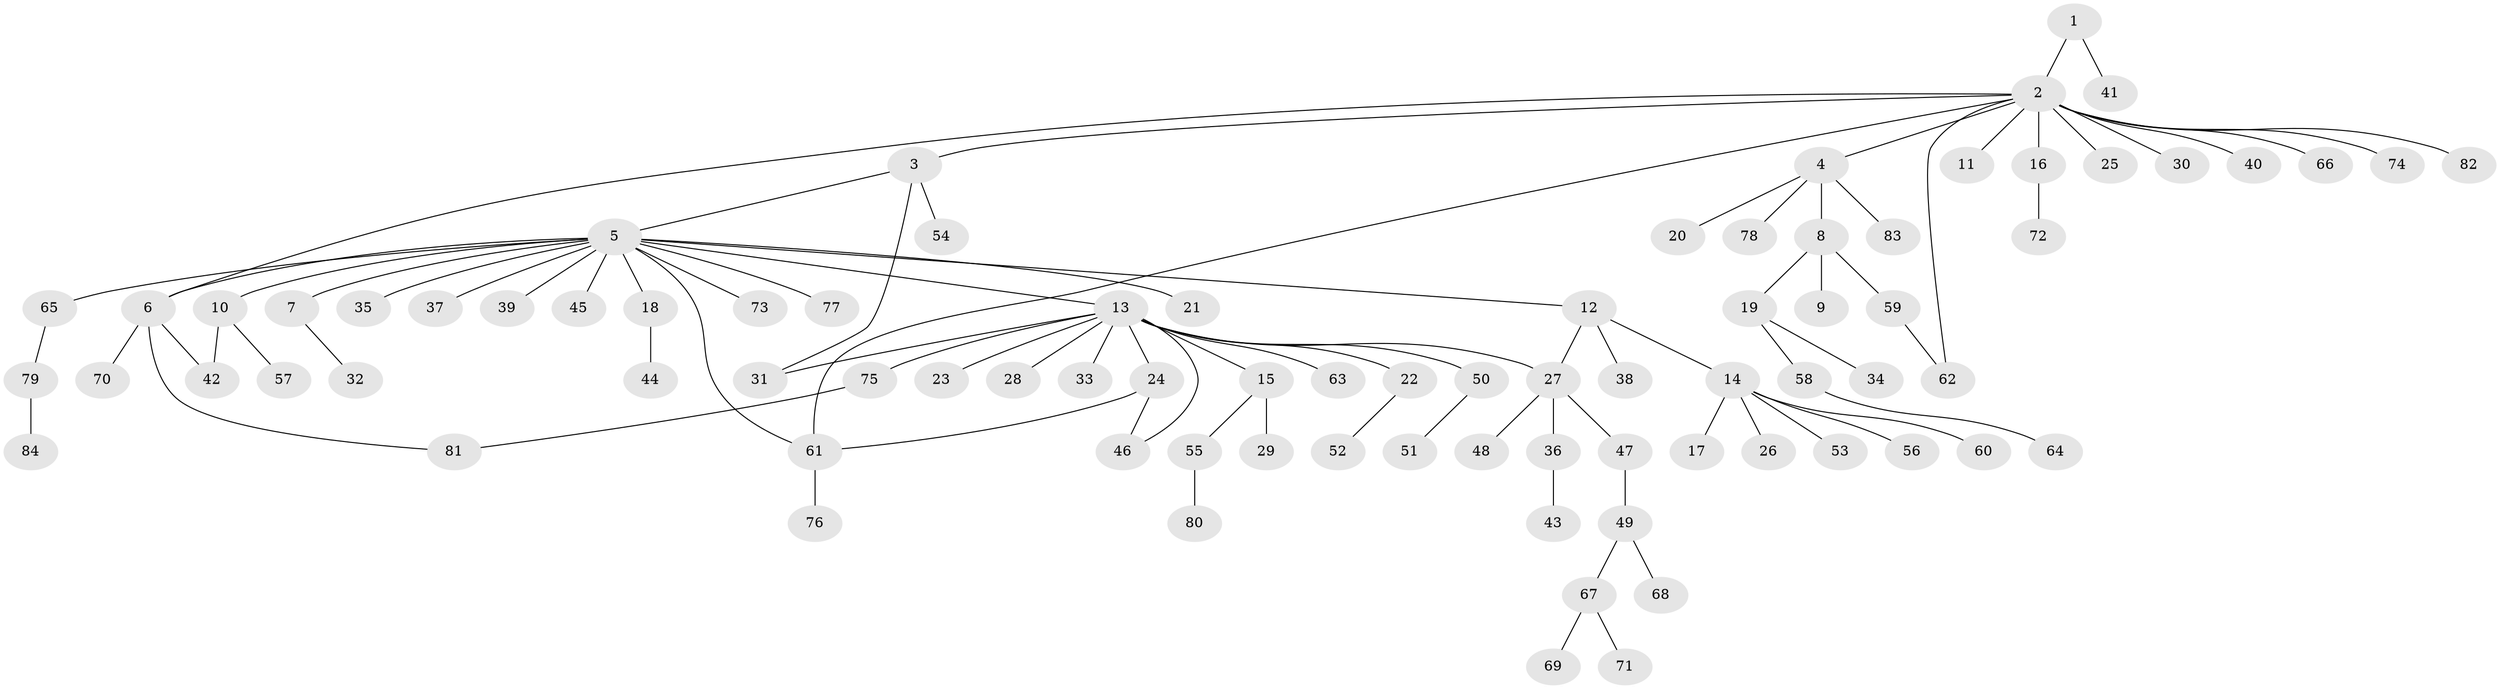 // coarse degree distribution, {1: 0.5423728813559322, 13: 0.01694915254237288, 3: 0.06779661016949153, 4: 0.05084745762711865, 15: 0.01694915254237288, 2: 0.2711864406779661, 11: 0.01694915254237288, 5: 0.01694915254237288}
// Generated by graph-tools (version 1.1) at 2025/50/03/04/25 22:50:43]
// undirected, 84 vertices, 92 edges
graph export_dot {
  node [color=gray90,style=filled];
  1;
  2;
  3;
  4;
  5;
  6;
  7;
  8;
  9;
  10;
  11;
  12;
  13;
  14;
  15;
  16;
  17;
  18;
  19;
  20;
  21;
  22;
  23;
  24;
  25;
  26;
  27;
  28;
  29;
  30;
  31;
  32;
  33;
  34;
  35;
  36;
  37;
  38;
  39;
  40;
  41;
  42;
  43;
  44;
  45;
  46;
  47;
  48;
  49;
  50;
  51;
  52;
  53;
  54;
  55;
  56;
  57;
  58;
  59;
  60;
  61;
  62;
  63;
  64;
  65;
  66;
  67;
  68;
  69;
  70;
  71;
  72;
  73;
  74;
  75;
  76;
  77;
  78;
  79;
  80;
  81;
  82;
  83;
  84;
  1 -- 2;
  1 -- 41;
  2 -- 3;
  2 -- 4;
  2 -- 6;
  2 -- 11;
  2 -- 16;
  2 -- 25;
  2 -- 30;
  2 -- 40;
  2 -- 61;
  2 -- 62;
  2 -- 66;
  2 -- 74;
  2 -- 82;
  3 -- 5;
  3 -- 31;
  3 -- 54;
  4 -- 8;
  4 -- 20;
  4 -- 78;
  4 -- 83;
  5 -- 6;
  5 -- 7;
  5 -- 10;
  5 -- 12;
  5 -- 13;
  5 -- 18;
  5 -- 21;
  5 -- 35;
  5 -- 37;
  5 -- 39;
  5 -- 45;
  5 -- 61;
  5 -- 65;
  5 -- 73;
  5 -- 77;
  6 -- 42;
  6 -- 70;
  6 -- 81;
  7 -- 32;
  8 -- 9;
  8 -- 19;
  8 -- 59;
  10 -- 42;
  10 -- 57;
  12 -- 14;
  12 -- 27;
  12 -- 38;
  13 -- 15;
  13 -- 22;
  13 -- 23;
  13 -- 24;
  13 -- 27;
  13 -- 28;
  13 -- 31;
  13 -- 33;
  13 -- 46;
  13 -- 50;
  13 -- 63;
  13 -- 75;
  14 -- 17;
  14 -- 26;
  14 -- 53;
  14 -- 56;
  14 -- 60;
  15 -- 29;
  15 -- 55;
  16 -- 72;
  18 -- 44;
  19 -- 34;
  19 -- 58;
  22 -- 52;
  24 -- 46;
  24 -- 61;
  27 -- 36;
  27 -- 47;
  27 -- 48;
  36 -- 43;
  47 -- 49;
  49 -- 67;
  49 -- 68;
  50 -- 51;
  55 -- 80;
  58 -- 64;
  59 -- 62;
  61 -- 76;
  65 -- 79;
  67 -- 69;
  67 -- 71;
  75 -- 81;
  79 -- 84;
}
